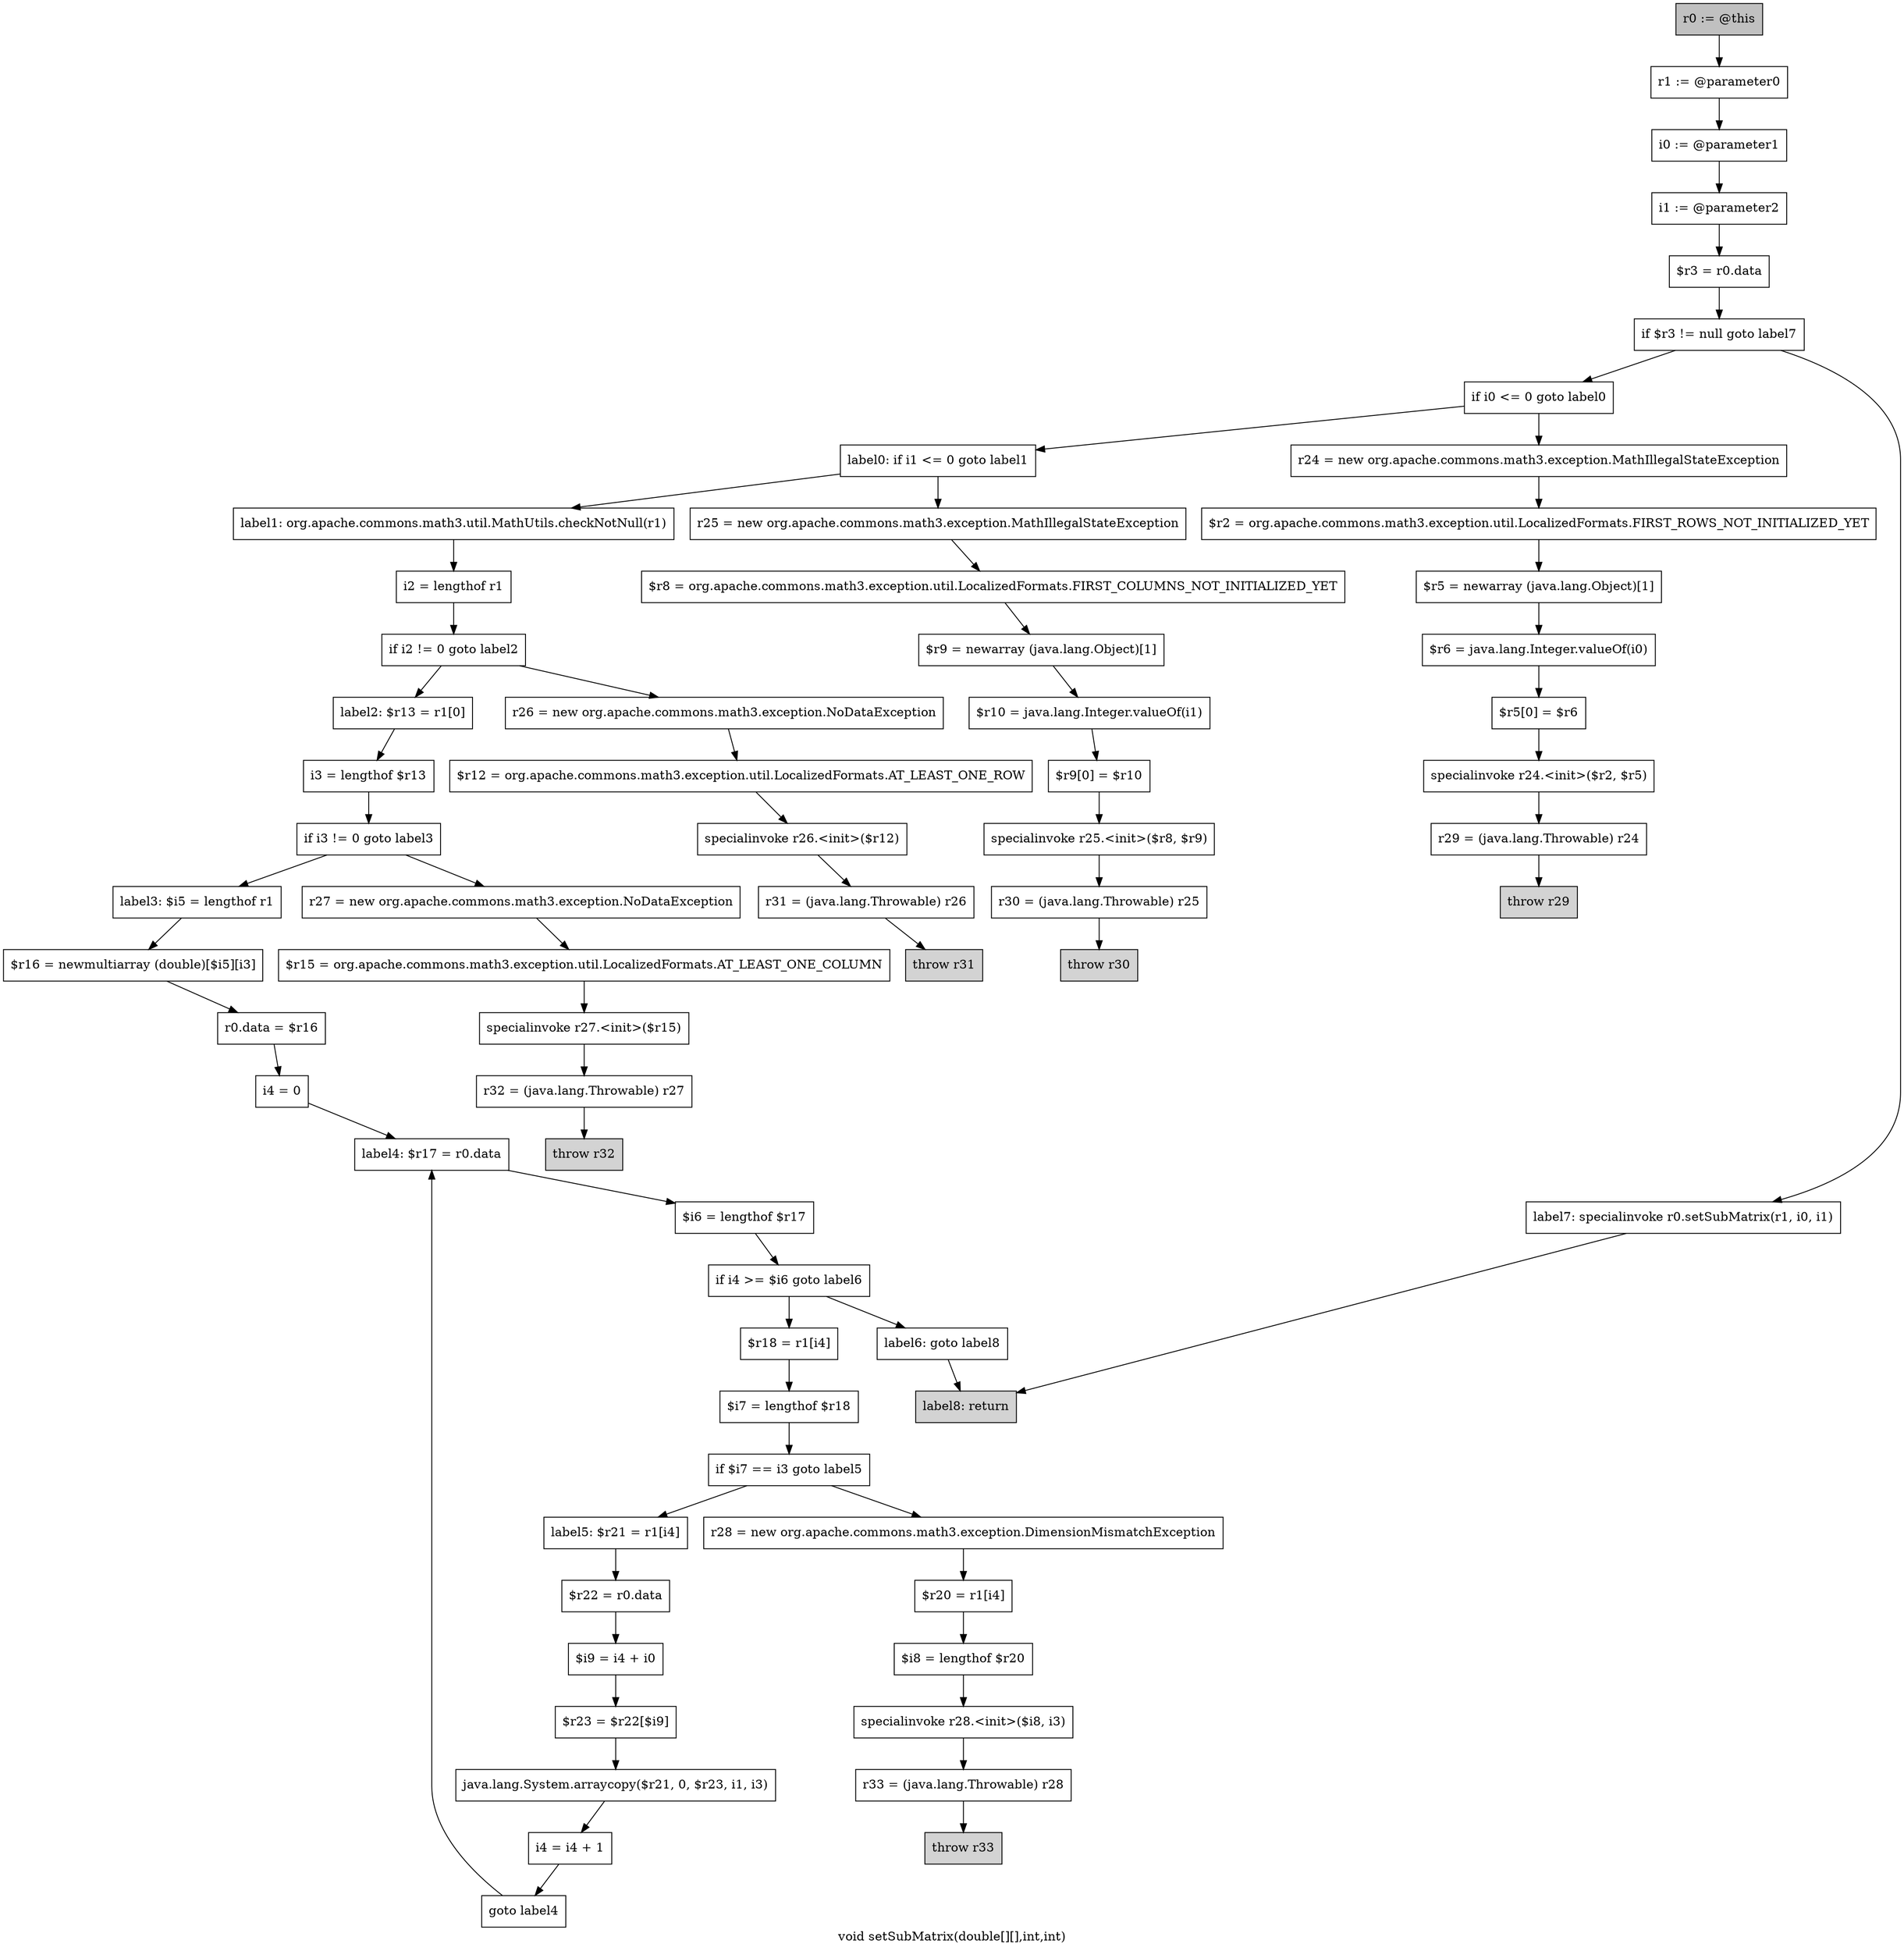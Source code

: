 digraph "void setSubMatrix(double[][],int,int)" {
    label="void setSubMatrix(double[][],int,int)";
    node [shape=box];
    "0" [style=filled,fillcolor=gray,label="r0 := @this",];
    "1" [label="r1 := @parameter0",];
    "0"->"1";
    "2" [label="i0 := @parameter1",];
    "1"->"2";
    "3" [label="i1 := @parameter2",];
    "2"->"3";
    "4" [label="$r3 = r0.data",];
    "3"->"4";
    "5" [label="if $r3 != null goto label7",];
    "4"->"5";
    "6" [label="if i0 <= 0 goto label0",];
    "5"->"6";
    "64" [label="label7: specialinvoke r0.setSubMatrix(r1, i0, i1)",];
    "5"->"64";
    "7" [label="r24 = new org.apache.commons.math3.exception.MathIllegalStateException",];
    "6"->"7";
    "15" [label="label0: if i1 <= 0 goto label1",];
    "6"->"15";
    "8" [label="$r2 = org.apache.commons.math3.exception.util.LocalizedFormats.FIRST_ROWS_NOT_INITIALIZED_YET",];
    "7"->"8";
    "9" [label="$r5 = newarray (java.lang.Object)[1]",];
    "8"->"9";
    "10" [label="$r6 = java.lang.Integer.valueOf(i0)",];
    "9"->"10";
    "11" [label="$r5[0] = $r6",];
    "10"->"11";
    "12" [label="specialinvoke r24.<init>($r2, $r5)",];
    "11"->"12";
    "13" [label="r29 = (java.lang.Throwable) r24",];
    "12"->"13";
    "14" [style=filled,fillcolor=lightgray,label="throw r29",];
    "13"->"14";
    "16" [label="r25 = new org.apache.commons.math3.exception.MathIllegalStateException",];
    "15"->"16";
    "24" [label="label1: org.apache.commons.math3.util.MathUtils.checkNotNull(r1)",];
    "15"->"24";
    "17" [label="$r8 = org.apache.commons.math3.exception.util.LocalizedFormats.FIRST_COLUMNS_NOT_INITIALIZED_YET",];
    "16"->"17";
    "18" [label="$r9 = newarray (java.lang.Object)[1]",];
    "17"->"18";
    "19" [label="$r10 = java.lang.Integer.valueOf(i1)",];
    "18"->"19";
    "20" [label="$r9[0] = $r10",];
    "19"->"20";
    "21" [label="specialinvoke r25.<init>($r8, $r9)",];
    "20"->"21";
    "22" [label="r30 = (java.lang.Throwable) r25",];
    "21"->"22";
    "23" [style=filled,fillcolor=lightgray,label="throw r30",];
    "22"->"23";
    "25" [label="i2 = lengthof r1",];
    "24"->"25";
    "26" [label="if i2 != 0 goto label2",];
    "25"->"26";
    "27" [label="r26 = new org.apache.commons.math3.exception.NoDataException",];
    "26"->"27";
    "32" [label="label2: $r13 = r1[0]",];
    "26"->"32";
    "28" [label="$r12 = org.apache.commons.math3.exception.util.LocalizedFormats.AT_LEAST_ONE_ROW",];
    "27"->"28";
    "29" [label="specialinvoke r26.<init>($r12)",];
    "28"->"29";
    "30" [label="r31 = (java.lang.Throwable) r26",];
    "29"->"30";
    "31" [style=filled,fillcolor=lightgray,label="throw r31",];
    "30"->"31";
    "33" [label="i3 = lengthof $r13",];
    "32"->"33";
    "34" [label="if i3 != 0 goto label3",];
    "33"->"34";
    "35" [label="r27 = new org.apache.commons.math3.exception.NoDataException",];
    "34"->"35";
    "40" [label="label3: $i5 = lengthof r1",];
    "34"->"40";
    "36" [label="$r15 = org.apache.commons.math3.exception.util.LocalizedFormats.AT_LEAST_ONE_COLUMN",];
    "35"->"36";
    "37" [label="specialinvoke r27.<init>($r15)",];
    "36"->"37";
    "38" [label="r32 = (java.lang.Throwable) r27",];
    "37"->"38";
    "39" [style=filled,fillcolor=lightgray,label="throw r32",];
    "38"->"39";
    "41" [label="$r16 = newmultiarray (double)[$i5][i3]",];
    "40"->"41";
    "42" [label="r0.data = $r16",];
    "41"->"42";
    "43" [label="i4 = 0",];
    "42"->"43";
    "44" [label="label4: $r17 = r0.data",];
    "43"->"44";
    "45" [label="$i6 = lengthof $r17",];
    "44"->"45";
    "46" [label="if i4 >= $i6 goto label6",];
    "45"->"46";
    "47" [label="$r18 = r1[i4]",];
    "46"->"47";
    "63" [label="label6: goto label8",];
    "46"->"63";
    "48" [label="$i7 = lengthof $r18",];
    "47"->"48";
    "49" [label="if $i7 == i3 goto label5",];
    "48"->"49";
    "50" [label="r28 = new org.apache.commons.math3.exception.DimensionMismatchException",];
    "49"->"50";
    "56" [label="label5: $r21 = r1[i4]",];
    "49"->"56";
    "51" [label="$r20 = r1[i4]",];
    "50"->"51";
    "52" [label="$i8 = lengthof $r20",];
    "51"->"52";
    "53" [label="specialinvoke r28.<init>($i8, i3)",];
    "52"->"53";
    "54" [label="r33 = (java.lang.Throwable) r28",];
    "53"->"54";
    "55" [style=filled,fillcolor=lightgray,label="throw r33",];
    "54"->"55";
    "57" [label="$r22 = r0.data",];
    "56"->"57";
    "58" [label="$i9 = i4 + i0",];
    "57"->"58";
    "59" [label="$r23 = $r22[$i9]",];
    "58"->"59";
    "60" [label="java.lang.System.arraycopy($r21, 0, $r23, i1, i3)",];
    "59"->"60";
    "61" [label="i4 = i4 + 1",];
    "60"->"61";
    "62" [label="goto label4",];
    "61"->"62";
    "62"->"44";
    "65" [style=filled,fillcolor=lightgray,label="label8: return",];
    "63"->"65";
    "64"->"65";
}
